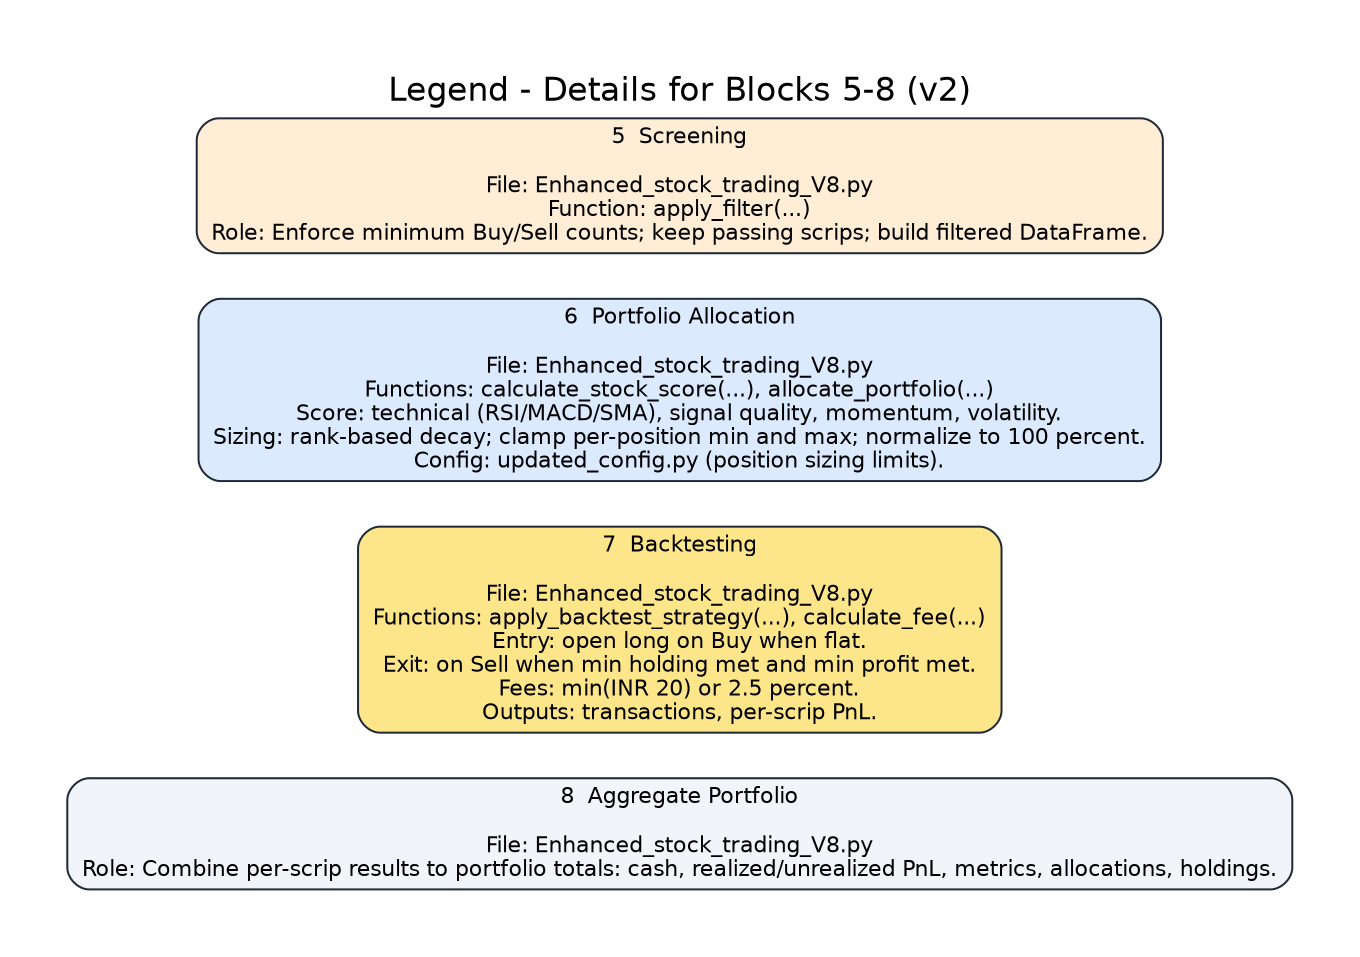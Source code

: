 digraph G {
  graph [
    label="Legend - Details for Blocks 5-8 (v2)",
    labelloc="t",
    fontsize=18,
    fontname="Helvetica",
    bgcolor="white",
    rankdir=TB,
    size="8.27,11.69!",
    ratio=compress,
    margin=0.40,
    nodesep="0.20",
    ranksep="0.35"
  ];

  node [
    shape=box,
    style="rounded,filled",
    fontname="Helvetica",
    fontsize=12,
    color="#1f2937",
    fillcolor="white",
    penwidth=1.1
  ];

  L5 [label="5  Screening\n\nFile: Enhanced_stock_trading_V8.py\nFunction: apply_filter(...)\nRole: Enforce minimum Buy/Sell counts; keep passing scrips; build filtered DataFrame.", fillcolor="#ffedd5"];

  L6 [label="6  Portfolio Allocation\n\nFile: Enhanced_stock_trading_V8.py\nFunctions: calculate_stock_score(...), allocate_portfolio(...)\nScore: technical (RSI/MACD/SMA), signal quality, momentum, volatility.\nSizing: rank-based decay; clamp per-position min and max; normalize to 100 percent.\nConfig: updated_config.py (position sizing limits).", fillcolor="#dbeafe"];

  L7 [label="7  Backtesting\n\nFile: Enhanced_stock_trading_V8.py\nFunctions: apply_backtest_strategy(...), calculate_fee(...)\nEntry: open long on Buy when flat.\nExit: on Sell when min holding met and min profit met.\nFees: min(INR 20) or 2.5 percent.\nOutputs: transactions, per-scrip PnL.", fillcolor="#fde68a"];

  L8 [label="8  Aggregate Portfolio\n\nFile: Enhanced_stock_trading_V8.py\nRole: Combine per-scrip results to portfolio totals: cash, realized/unrealized PnL, metrics, allocations, holdings.", fillcolor="#f1f5f9"];

  L5 -> L6 -> L7 -> L8 [style=invis];
}
